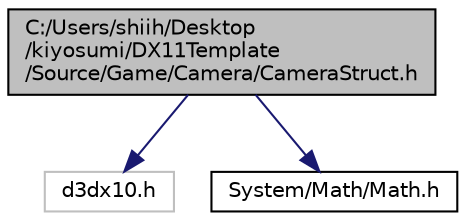 digraph "C:/Users/shiih/Desktop/kiyosumi/DX11Template/Source/Game/Camera/CameraStruct.h"
{
 // LATEX_PDF_SIZE
  edge [fontname="Helvetica",fontsize="10",labelfontname="Helvetica",labelfontsize="10"];
  node [fontname="Helvetica",fontsize="10",shape=record];
  Node1 [label="C:/Users/shiih/Desktop\l/kiyosumi/DX11Template\l/Source/Game/Camera/CameraStruct.h",height=0.2,width=0.4,color="black", fillcolor="grey75", style="filled", fontcolor="black",tooltip="camera系の構造体"];
  Node1 -> Node2 [color="midnightblue",fontsize="10",style="solid",fontname="Helvetica"];
  Node2 [label="d3dx10.h",height=0.2,width=0.4,color="grey75", fillcolor="white", style="filled",tooltip=" "];
  Node1 -> Node3 [color="midnightblue",fontsize="10",style="solid",fontname="Helvetica"];
  Node3 [label="System/Math/Math.h",height=0.2,width=0.4,color="black", fillcolor="white", style="filled",URL="$_math_8h.html",tooltip="算術系便利ファイル"];
}
